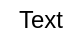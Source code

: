<mxfile version="12.4.3" type="github" pages="1">
  <diagram id="AypMAJR-LqsP9I_057xK" name="Page-1">
    <mxGraphModel dx="868" dy="450" grid="1" gridSize="10" guides="1" tooltips="1" connect="1" arrows="1" fold="1" page="1" pageScale="1" pageWidth="827" pageHeight="1169" math="0" shadow="0">
      <root>
        <mxCell id="0"/>
        <mxCell id="1" parent="0"/>
        <mxCell id="p7B41EKWNxlxxUXkk1iu-1" value="Text" style="text;html=1;align=center;verticalAlign=middle;resizable=0;points=[];;autosize=1;" vertex="1" parent="1">
          <mxGeometry x="130" y="157" width="40" height="20" as="geometry"/>
        </mxCell>
      </root>
    </mxGraphModel>
  </diagram>
</mxfile>
